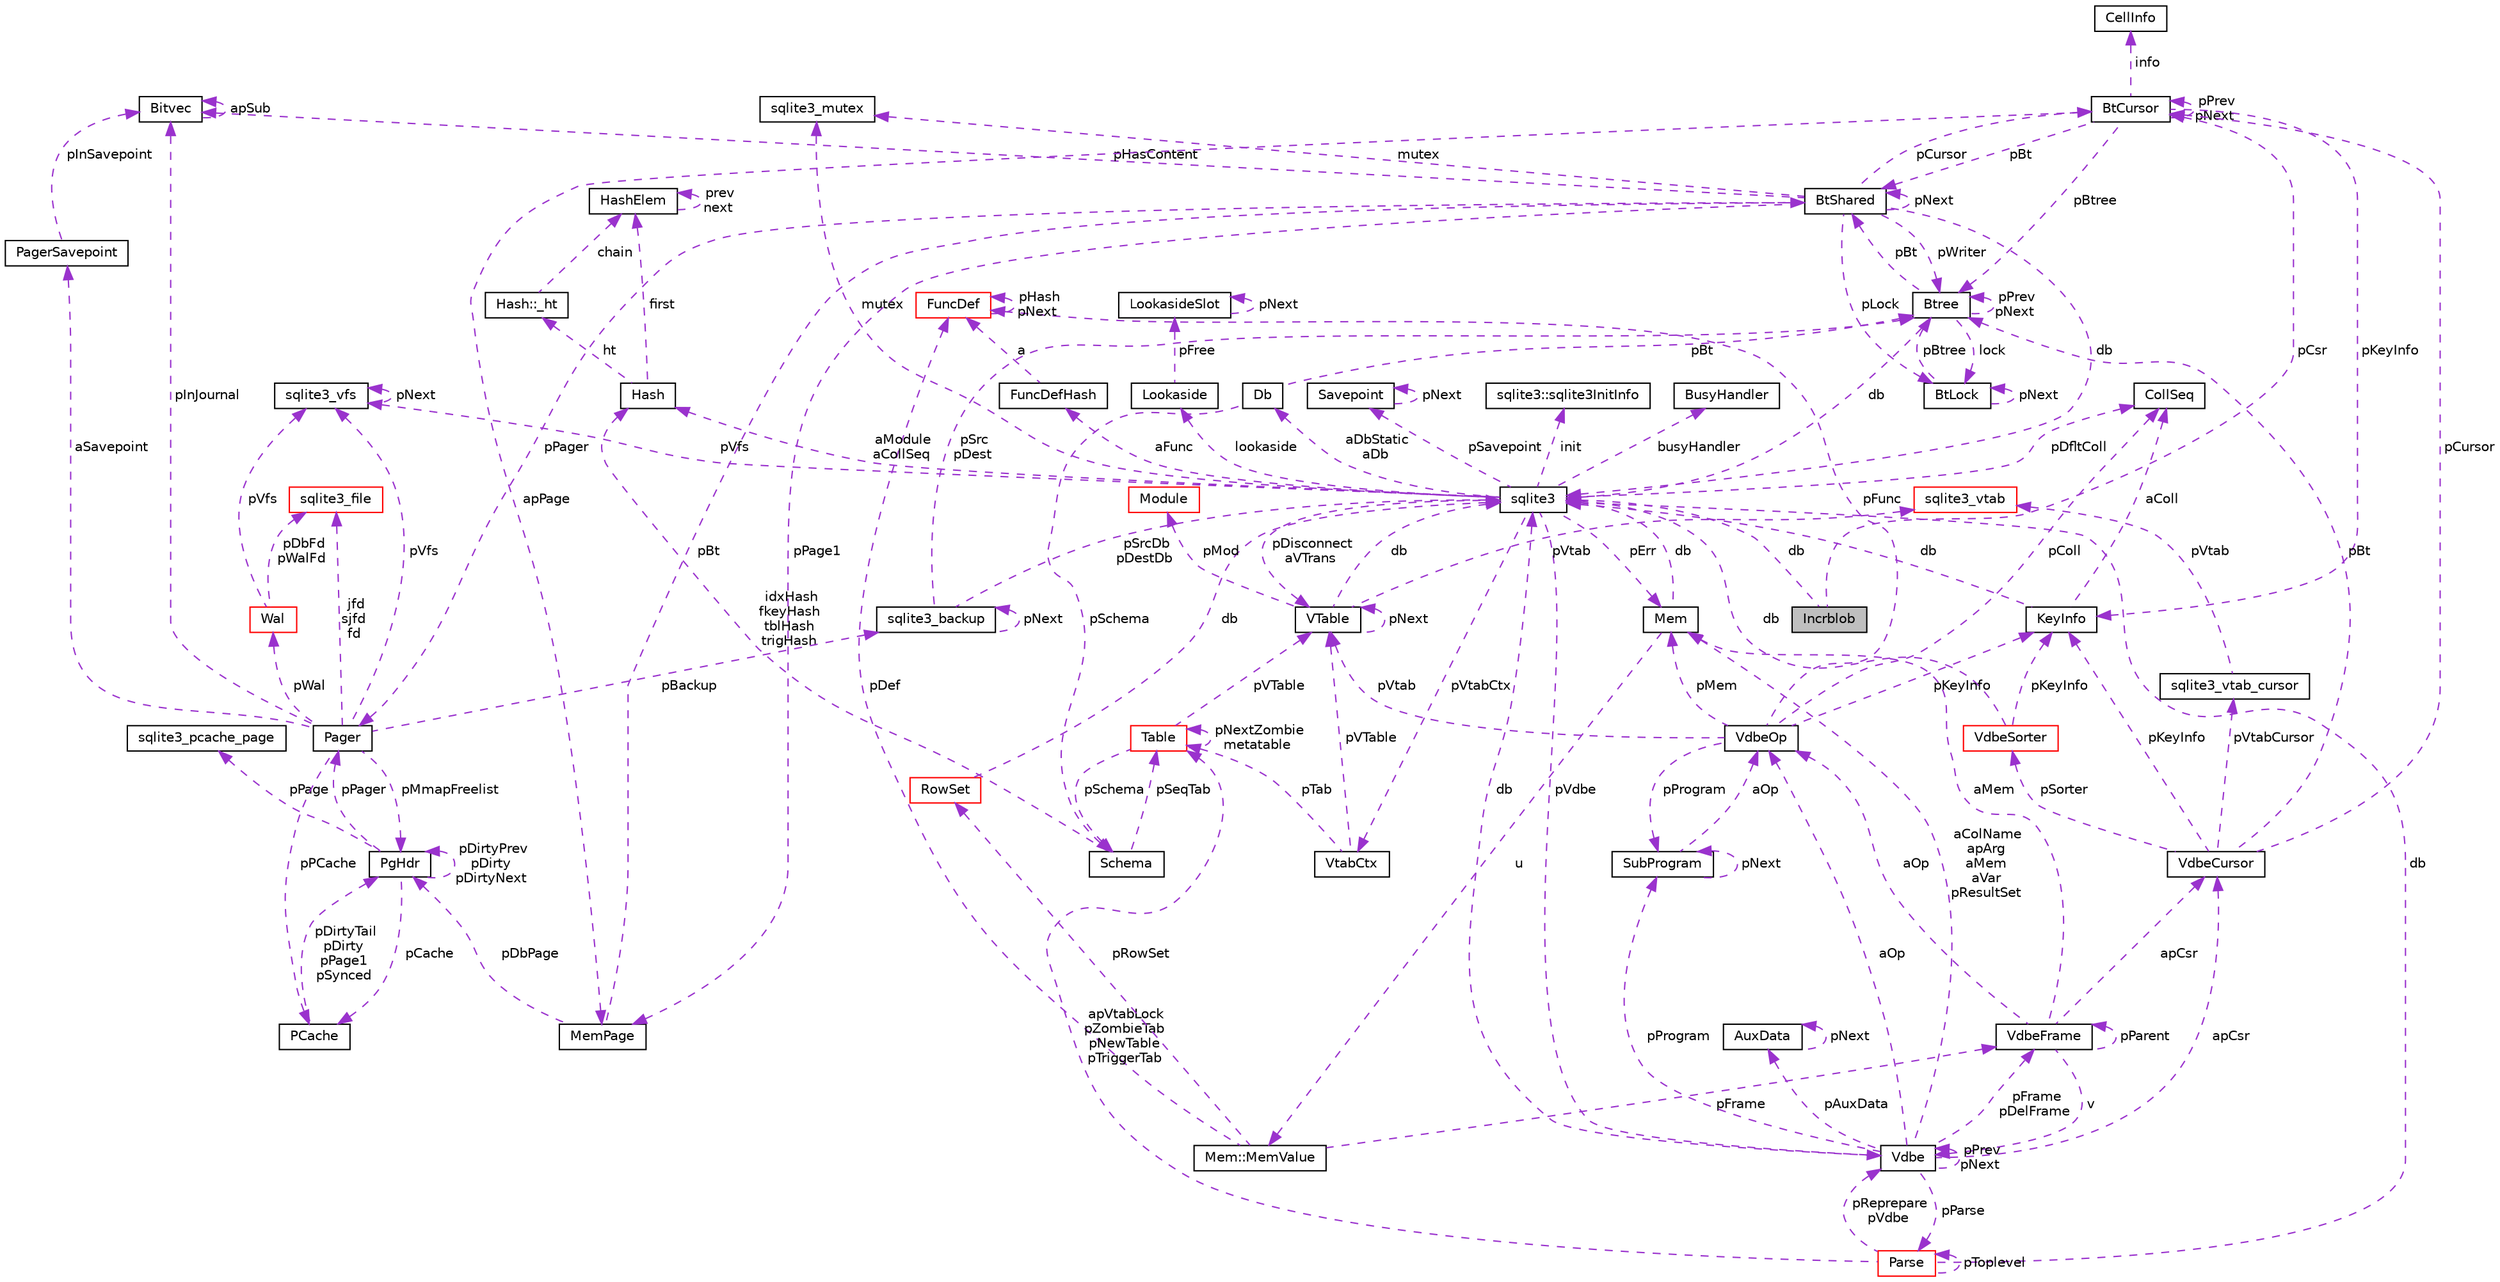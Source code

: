 digraph "Incrblob"
{
  edge [fontname="Helvetica",fontsize="10",labelfontname="Helvetica",labelfontsize="10"];
  node [fontname="Helvetica",fontsize="10",shape=record];
  Node1 [label="Incrblob",height=0.2,width=0.4,color="black", fillcolor="grey75", style="filled", fontcolor="black"];
  Node2 -> Node1 [dir="back",color="darkorchid3",fontsize="10",style="dashed",label=" pCsr" ,fontname="Helvetica"];
  Node2 [label="BtCursor",height=0.2,width=0.4,color="black", fillcolor="white", style="filled",URL="$struct_bt_cursor.html"];
  Node2 -> Node2 [dir="back",color="darkorchid3",fontsize="10",style="dashed",label=" pPrev\npNext" ,fontname="Helvetica"];
  Node3 -> Node2 [dir="back",color="darkorchid3",fontsize="10",style="dashed",label=" info" ,fontname="Helvetica"];
  Node3 [label="CellInfo",height=0.2,width=0.4,color="black", fillcolor="white", style="filled",URL="$struct_cell_info.html"];
  Node4 -> Node2 [dir="back",color="darkorchid3",fontsize="10",style="dashed",label=" pBt" ,fontname="Helvetica"];
  Node4 [label="BtShared",height=0.2,width=0.4,color="black", fillcolor="white", style="filled",URL="$struct_bt_shared.html"];
  Node2 -> Node4 [dir="back",color="darkorchid3",fontsize="10",style="dashed",label=" pCursor" ,fontname="Helvetica"];
  Node4 -> Node4 [dir="back",color="darkorchid3",fontsize="10",style="dashed",label=" pNext" ,fontname="Helvetica"];
  Node5 -> Node4 [dir="back",color="darkorchid3",fontsize="10",style="dashed",label=" db" ,fontname="Helvetica"];
  Node5 [label="sqlite3",height=0.2,width=0.4,color="black", fillcolor="white", style="filled",URL="$structsqlite3.html"];
  Node6 -> Node5 [dir="back",color="darkorchid3",fontsize="10",style="dashed",label=" pErr" ,fontname="Helvetica"];
  Node6 [label="Mem",height=0.2,width=0.4,color="black", fillcolor="white", style="filled",URL="$struct_mem.html"];
  Node7 -> Node6 [dir="back",color="darkorchid3",fontsize="10",style="dashed",label=" u" ,fontname="Helvetica"];
  Node7 [label="Mem::MemValue",height=0.2,width=0.4,color="black", fillcolor="white", style="filled",URL="$union_mem_1_1_mem_value.html"];
  Node8 -> Node7 [dir="back",color="darkorchid3",fontsize="10",style="dashed",label=" pFrame" ,fontname="Helvetica"];
  Node8 [label="VdbeFrame",height=0.2,width=0.4,color="black", fillcolor="white", style="filled",URL="$struct_vdbe_frame.html"];
  Node6 -> Node8 [dir="back",color="darkorchid3",fontsize="10",style="dashed",label=" aMem" ,fontname="Helvetica"];
  Node9 -> Node8 [dir="back",color="darkorchid3",fontsize="10",style="dashed",label=" v" ,fontname="Helvetica"];
  Node9 [label="Vdbe",height=0.2,width=0.4,color="black", fillcolor="white", style="filled",URL="$struct_vdbe.html"];
  Node9 -> Node9 [dir="back",color="darkorchid3",fontsize="10",style="dashed",label=" pPrev\npNext" ,fontname="Helvetica"];
  Node6 -> Node9 [dir="back",color="darkorchid3",fontsize="10",style="dashed",label=" aColName\napArg\naMem\naVar\npResultSet" ,fontname="Helvetica"];
  Node5 -> Node9 [dir="back",color="darkorchid3",fontsize="10",style="dashed",label=" db" ,fontname="Helvetica"];
  Node8 -> Node9 [dir="back",color="darkorchid3",fontsize="10",style="dashed",label=" pFrame\npDelFrame" ,fontname="Helvetica"];
  Node10 -> Node9 [dir="back",color="darkorchid3",fontsize="10",style="dashed",label=" pAuxData" ,fontname="Helvetica"];
  Node10 [label="AuxData",height=0.2,width=0.4,color="black", fillcolor="white", style="filled",URL="$struct_aux_data.html"];
  Node10 -> Node10 [dir="back",color="darkorchid3",fontsize="10",style="dashed",label=" pNext" ,fontname="Helvetica"];
  Node11 -> Node9 [dir="back",color="darkorchid3",fontsize="10",style="dashed",label=" pProgram" ,fontname="Helvetica"];
  Node11 [label="SubProgram",height=0.2,width=0.4,color="black", fillcolor="white", style="filled",URL="$struct_sub_program.html"];
  Node11 -> Node11 [dir="back",color="darkorchid3",fontsize="10",style="dashed",label=" pNext" ,fontname="Helvetica"];
  Node12 -> Node11 [dir="back",color="darkorchid3",fontsize="10",style="dashed",label=" aOp" ,fontname="Helvetica"];
  Node12 [label="VdbeOp",height=0.2,width=0.4,color="black", fillcolor="white", style="filled",URL="$struct_vdbe_op.html"];
  Node6 -> Node12 [dir="back",color="darkorchid3",fontsize="10",style="dashed",label=" pMem" ,fontname="Helvetica"];
  Node13 -> Node12 [dir="back",color="darkorchid3",fontsize="10",style="dashed",label=" pColl" ,fontname="Helvetica"];
  Node13 [label="CollSeq",height=0.2,width=0.4,color="black", fillcolor="white", style="filled",URL="$struct_coll_seq.html"];
  Node14 -> Node12 [dir="back",color="darkorchid3",fontsize="10",style="dashed",label=" pVtab" ,fontname="Helvetica"];
  Node14 [label="VTable",height=0.2,width=0.4,color="black", fillcolor="white", style="filled",URL="$struct_v_table.html"];
  Node5 -> Node14 [dir="back",color="darkorchid3",fontsize="10",style="dashed",label=" db" ,fontname="Helvetica"];
  Node14 -> Node14 [dir="back",color="darkorchid3",fontsize="10",style="dashed",label=" pNext" ,fontname="Helvetica"];
  Node15 -> Node14 [dir="back",color="darkorchid3",fontsize="10",style="dashed",label=" pMod" ,fontname="Helvetica"];
  Node15 [label="Module",height=0.2,width=0.4,color="red", fillcolor="white", style="filled",URL="$struct_module.html"];
  Node16 -> Node14 [dir="back",color="darkorchid3",fontsize="10",style="dashed",label=" pVtab" ,fontname="Helvetica"];
  Node16 [label="sqlite3_vtab",height=0.2,width=0.4,color="red", fillcolor="white", style="filled",URL="$structsqlite3__vtab.html"];
  Node11 -> Node12 [dir="back",color="darkorchid3",fontsize="10",style="dashed",label=" pProgram" ,fontname="Helvetica"];
  Node17 -> Node12 [dir="back",color="darkorchid3",fontsize="10",style="dashed",label=" pKeyInfo" ,fontname="Helvetica"];
  Node17 [label="KeyInfo",height=0.2,width=0.4,color="black", fillcolor="white", style="filled",URL="$struct_key_info.html"];
  Node5 -> Node17 [dir="back",color="darkorchid3",fontsize="10",style="dashed",label=" db" ,fontname="Helvetica"];
  Node13 -> Node17 [dir="back",color="darkorchid3",fontsize="10",style="dashed",label=" aColl" ,fontname="Helvetica"];
  Node18 -> Node12 [dir="back",color="darkorchid3",fontsize="10",style="dashed",label=" pFunc" ,fontname="Helvetica"];
  Node18 [label="FuncDef",height=0.2,width=0.4,color="red", fillcolor="white", style="filled",URL="$struct_func_def.html"];
  Node18 -> Node18 [dir="back",color="darkorchid3",fontsize="10",style="dashed",label=" pHash\npNext" ,fontname="Helvetica"];
  Node19 -> Node9 [dir="back",color="darkorchid3",fontsize="10",style="dashed",label=" apCsr" ,fontname="Helvetica"];
  Node19 [label="VdbeCursor",height=0.2,width=0.4,color="black", fillcolor="white", style="filled",URL="$struct_vdbe_cursor.html"];
  Node2 -> Node19 [dir="back",color="darkorchid3",fontsize="10",style="dashed",label=" pCursor" ,fontname="Helvetica"];
  Node20 -> Node19 [dir="back",color="darkorchid3",fontsize="10",style="dashed",label=" pVtabCursor" ,fontname="Helvetica"];
  Node20 [label="sqlite3_vtab_cursor",height=0.2,width=0.4,color="black", fillcolor="white", style="filled",URL="$structsqlite3__vtab__cursor.html"];
  Node16 -> Node20 [dir="back",color="darkorchid3",fontsize="10",style="dashed",label=" pVtab" ,fontname="Helvetica"];
  Node21 -> Node19 [dir="back",color="darkorchid3",fontsize="10",style="dashed",label=" pSorter" ,fontname="Helvetica"];
  Node21 [label="VdbeSorter",height=0.2,width=0.4,color="red", fillcolor="white", style="filled",URL="$struct_vdbe_sorter.html"];
  Node5 -> Node21 [dir="back",color="darkorchid3",fontsize="10",style="dashed",label=" db" ,fontname="Helvetica"];
  Node17 -> Node21 [dir="back",color="darkorchid3",fontsize="10",style="dashed",label=" pKeyInfo" ,fontname="Helvetica"];
  Node17 -> Node19 [dir="back",color="darkorchid3",fontsize="10",style="dashed",label=" pKeyInfo" ,fontname="Helvetica"];
  Node22 -> Node19 [dir="back",color="darkorchid3",fontsize="10",style="dashed",label=" pBt" ,fontname="Helvetica"];
  Node22 [label="Btree",height=0.2,width=0.4,color="black", fillcolor="white", style="filled",URL="$struct_btree.html"];
  Node4 -> Node22 [dir="back",color="darkorchid3",fontsize="10",style="dashed",label=" pBt" ,fontname="Helvetica"];
  Node5 -> Node22 [dir="back",color="darkorchid3",fontsize="10",style="dashed",label=" db" ,fontname="Helvetica"];
  Node23 -> Node22 [dir="back",color="darkorchid3",fontsize="10",style="dashed",label=" lock" ,fontname="Helvetica"];
  Node23 [label="BtLock",height=0.2,width=0.4,color="black", fillcolor="white", style="filled",URL="$struct_bt_lock.html"];
  Node23 -> Node23 [dir="back",color="darkorchid3",fontsize="10",style="dashed",label=" pNext" ,fontname="Helvetica"];
  Node22 -> Node23 [dir="back",color="darkorchid3",fontsize="10",style="dashed",label=" pBtree" ,fontname="Helvetica"];
  Node22 -> Node22 [dir="back",color="darkorchid3",fontsize="10",style="dashed",label=" pPrev\npNext" ,fontname="Helvetica"];
  Node24 -> Node9 [dir="back",color="darkorchid3",fontsize="10",style="dashed",label=" pParse" ,fontname="Helvetica"];
  Node24 [label="Parse",height=0.2,width=0.4,color="red", fillcolor="white", style="filled",URL="$struct_parse.html"];
  Node9 -> Node24 [dir="back",color="darkorchid3",fontsize="10",style="dashed",label=" pReprepare\npVdbe" ,fontname="Helvetica"];
  Node5 -> Node24 [dir="back",color="darkorchid3",fontsize="10",style="dashed",label=" db" ,fontname="Helvetica"];
  Node25 -> Node24 [dir="back",color="darkorchid3",fontsize="10",style="dashed",label=" apVtabLock\npZombieTab\npNewTable\npTriggerTab" ,fontname="Helvetica"];
  Node25 [label="Table",height=0.2,width=0.4,color="red", fillcolor="white", style="filled",URL="$struct_table.html"];
  Node26 -> Node25 [dir="back",color="darkorchid3",fontsize="10",style="dashed",label=" pSchema" ,fontname="Helvetica"];
  Node26 [label="Schema",height=0.2,width=0.4,color="black", fillcolor="white", style="filled",URL="$struct_schema.html"];
  Node25 -> Node26 [dir="back",color="darkorchid3",fontsize="10",style="dashed",label=" pSeqTab" ,fontname="Helvetica"];
  Node27 -> Node26 [dir="back",color="darkorchid3",fontsize="10",style="dashed",label=" idxHash\nfkeyHash\ntblHash\ntrigHash" ,fontname="Helvetica"];
  Node27 [label="Hash",height=0.2,width=0.4,color="black", fillcolor="white", style="filled",URL="$struct_hash.html"];
  Node28 -> Node27 [dir="back",color="darkorchid3",fontsize="10",style="dashed",label=" ht" ,fontname="Helvetica"];
  Node28 [label="Hash::_ht",height=0.2,width=0.4,color="black", fillcolor="white", style="filled",URL="$struct_hash_1_1__ht.html"];
  Node29 -> Node28 [dir="back",color="darkorchid3",fontsize="10",style="dashed",label=" chain" ,fontname="Helvetica"];
  Node29 [label="HashElem",height=0.2,width=0.4,color="black", fillcolor="white", style="filled",URL="$struct_hash_elem.html"];
  Node29 -> Node29 [dir="back",color="darkorchid3",fontsize="10",style="dashed",label=" prev\nnext" ,fontname="Helvetica"];
  Node29 -> Node27 [dir="back",color="darkorchid3",fontsize="10",style="dashed",label=" first" ,fontname="Helvetica"];
  Node14 -> Node25 [dir="back",color="darkorchid3",fontsize="10",style="dashed",label=" pVTable" ,fontname="Helvetica"];
  Node25 -> Node25 [dir="back",color="darkorchid3",fontsize="10",style="dashed",label=" pNextZombie\nmetatable" ,fontname="Helvetica"];
  Node24 -> Node24 [dir="back",color="darkorchid3",fontsize="10",style="dashed",label=" pToplevel" ,fontname="Helvetica"];
  Node12 -> Node9 [dir="back",color="darkorchid3",fontsize="10",style="dashed",label=" aOp" ,fontname="Helvetica"];
  Node8 -> Node8 [dir="back",color="darkorchid3",fontsize="10",style="dashed",label=" pParent" ,fontname="Helvetica"];
  Node19 -> Node8 [dir="back",color="darkorchid3",fontsize="10",style="dashed",label=" apCsr" ,fontname="Helvetica"];
  Node12 -> Node8 [dir="back",color="darkorchid3",fontsize="10",style="dashed",label=" aOp" ,fontname="Helvetica"];
  Node30 -> Node7 [dir="back",color="darkorchid3",fontsize="10",style="dashed",label=" pRowSet" ,fontname="Helvetica"];
  Node30 [label="RowSet",height=0.2,width=0.4,color="red", fillcolor="white", style="filled",URL="$struct_row_set.html"];
  Node5 -> Node30 [dir="back",color="darkorchid3",fontsize="10",style="dashed",label=" db" ,fontname="Helvetica"];
  Node18 -> Node7 [dir="back",color="darkorchid3",fontsize="10",style="dashed",label=" pDef" ,fontname="Helvetica"];
  Node5 -> Node6 [dir="back",color="darkorchid3",fontsize="10",style="dashed",label=" db" ,fontname="Helvetica"];
  Node9 -> Node5 [dir="back",color="darkorchid3",fontsize="10",style="dashed",label=" pVdbe" ,fontname="Helvetica"];
  Node31 -> Node5 [dir="back",color="darkorchid3",fontsize="10",style="dashed",label=" pSavepoint" ,fontname="Helvetica"];
  Node31 [label="Savepoint",height=0.2,width=0.4,color="black", fillcolor="white", style="filled",URL="$struct_savepoint.html"];
  Node31 -> Node31 [dir="back",color="darkorchid3",fontsize="10",style="dashed",label=" pNext" ,fontname="Helvetica"];
  Node32 -> Node5 [dir="back",color="darkorchid3",fontsize="10",style="dashed",label=" aFunc" ,fontname="Helvetica"];
  Node32 [label="FuncDefHash",height=0.2,width=0.4,color="black", fillcolor="white", style="filled",URL="$struct_func_def_hash.html"];
  Node18 -> Node32 [dir="back",color="darkorchid3",fontsize="10",style="dashed",label=" a" ,fontname="Helvetica"];
  Node33 -> Node5 [dir="back",color="darkorchid3",fontsize="10",style="dashed",label=" lookaside" ,fontname="Helvetica"];
  Node33 [label="Lookaside",height=0.2,width=0.4,color="black", fillcolor="white", style="filled",URL="$struct_lookaside.html"];
  Node34 -> Node33 [dir="back",color="darkorchid3",fontsize="10",style="dashed",label=" pFree" ,fontname="Helvetica"];
  Node34 [label="LookasideSlot",height=0.2,width=0.4,color="black", fillcolor="white", style="filled",URL="$struct_lookaside_slot.html"];
  Node34 -> Node34 [dir="back",color="darkorchid3",fontsize="10",style="dashed",label=" pNext" ,fontname="Helvetica"];
  Node35 -> Node5 [dir="back",color="darkorchid3",fontsize="10",style="dashed",label=" mutex" ,fontname="Helvetica"];
  Node35 [label="sqlite3_mutex",height=0.2,width=0.4,color="black", fillcolor="white", style="filled",URL="$structsqlite3__mutex.html"];
  Node36 -> Node5 [dir="back",color="darkorchid3",fontsize="10",style="dashed",label=" pVfs" ,fontname="Helvetica"];
  Node36 [label="sqlite3_vfs",height=0.2,width=0.4,color="black", fillcolor="white", style="filled",URL="$structsqlite3__vfs.html"];
  Node36 -> Node36 [dir="back",color="darkorchid3",fontsize="10",style="dashed",label=" pNext" ,fontname="Helvetica"];
  Node37 -> Node5 [dir="back",color="darkorchid3",fontsize="10",style="dashed",label=" init" ,fontname="Helvetica"];
  Node37 [label="sqlite3::sqlite3InitInfo",height=0.2,width=0.4,color="black", fillcolor="white", style="filled",URL="$structsqlite3_1_1sqlite3_init_info.html"];
  Node38 -> Node5 [dir="back",color="darkorchid3",fontsize="10",style="dashed",label=" busyHandler" ,fontname="Helvetica"];
  Node38 [label="BusyHandler",height=0.2,width=0.4,color="black", fillcolor="white", style="filled",URL="$struct_busy_handler.html"];
  Node39 -> Node5 [dir="back",color="darkorchid3",fontsize="10",style="dashed",label=" pVtabCtx" ,fontname="Helvetica"];
  Node39 [label="VtabCtx",height=0.2,width=0.4,color="black", fillcolor="white", style="filled",URL="$struct_vtab_ctx.html"];
  Node14 -> Node39 [dir="back",color="darkorchid3",fontsize="10",style="dashed",label=" pVTable" ,fontname="Helvetica"];
  Node25 -> Node39 [dir="back",color="darkorchid3",fontsize="10",style="dashed",label=" pTab" ,fontname="Helvetica"];
  Node13 -> Node5 [dir="back",color="darkorchid3",fontsize="10",style="dashed",label=" pDfltColl" ,fontname="Helvetica"];
  Node14 -> Node5 [dir="back",color="darkorchid3",fontsize="10",style="dashed",label=" pDisconnect\naVTrans" ,fontname="Helvetica"];
  Node40 -> Node5 [dir="back",color="darkorchid3",fontsize="10",style="dashed",label=" aDbStatic\naDb" ,fontname="Helvetica"];
  Node40 [label="Db",height=0.2,width=0.4,color="black", fillcolor="white", style="filled",URL="$struct_db.html"];
  Node26 -> Node40 [dir="back",color="darkorchid3",fontsize="10",style="dashed",label=" pSchema" ,fontname="Helvetica"];
  Node22 -> Node40 [dir="back",color="darkorchid3",fontsize="10",style="dashed",label=" pBt" ,fontname="Helvetica"];
  Node27 -> Node5 [dir="back",color="darkorchid3",fontsize="10",style="dashed",label=" aModule\naCollSeq" ,fontname="Helvetica"];
  Node41 -> Node4 [dir="back",color="darkorchid3",fontsize="10",style="dashed",label=" pHasContent" ,fontname="Helvetica"];
  Node41 [label="Bitvec",height=0.2,width=0.4,color="black", fillcolor="white", style="filled",URL="$struct_bitvec.html"];
  Node41 -> Node41 [dir="back",color="darkorchid3",fontsize="10",style="dashed",label=" apSub" ,fontname="Helvetica"];
  Node35 -> Node4 [dir="back",color="darkorchid3",fontsize="10",style="dashed",label=" mutex" ,fontname="Helvetica"];
  Node23 -> Node4 [dir="back",color="darkorchid3",fontsize="10",style="dashed",label=" pLock" ,fontname="Helvetica"];
  Node42 -> Node4 [dir="back",color="darkorchid3",fontsize="10",style="dashed",label=" pPage1" ,fontname="Helvetica"];
  Node42 [label="MemPage",height=0.2,width=0.4,color="black", fillcolor="white", style="filled",URL="$struct_mem_page.html"];
  Node4 -> Node42 [dir="back",color="darkorchid3",fontsize="10",style="dashed",label=" pBt" ,fontname="Helvetica"];
  Node43 -> Node42 [dir="back",color="darkorchid3",fontsize="10",style="dashed",label=" pDbPage" ,fontname="Helvetica"];
  Node43 [label="PgHdr",height=0.2,width=0.4,color="black", fillcolor="white", style="filled",URL="$struct_pg_hdr.html"];
  Node44 -> Node43 [dir="back",color="darkorchid3",fontsize="10",style="dashed",label=" pPage" ,fontname="Helvetica"];
  Node44 [label="sqlite3_pcache_page",height=0.2,width=0.4,color="black", fillcolor="white", style="filled",URL="$structsqlite3__pcache__page.html"];
  Node45 -> Node43 [dir="back",color="darkorchid3",fontsize="10",style="dashed",label=" pCache" ,fontname="Helvetica"];
  Node45 [label="PCache",height=0.2,width=0.4,color="black", fillcolor="white", style="filled",URL="$struct_p_cache.html"];
  Node43 -> Node45 [dir="back",color="darkorchid3",fontsize="10",style="dashed",label=" pDirtyTail\npDirty\npPage1\npSynced" ,fontname="Helvetica"];
  Node43 -> Node43 [dir="back",color="darkorchid3",fontsize="10",style="dashed",label=" pDirtyPrev\npDirty\npDirtyNext" ,fontname="Helvetica"];
  Node46 -> Node43 [dir="back",color="darkorchid3",fontsize="10",style="dashed",label=" pPager" ,fontname="Helvetica"];
  Node46 [label="Pager",height=0.2,width=0.4,color="black", fillcolor="white", style="filled",URL="$struct_pager.html"];
  Node45 -> Node46 [dir="back",color="darkorchid3",fontsize="10",style="dashed",label=" pPCache" ,fontname="Helvetica"];
  Node47 -> Node46 [dir="back",color="darkorchid3",fontsize="10",style="dashed",label=" pBackup" ,fontname="Helvetica"];
  Node47 [label="sqlite3_backup",height=0.2,width=0.4,color="black", fillcolor="white", style="filled",URL="$structsqlite3__backup.html"];
  Node47 -> Node47 [dir="back",color="darkorchid3",fontsize="10",style="dashed",label=" pNext" ,fontname="Helvetica"];
  Node5 -> Node47 [dir="back",color="darkorchid3",fontsize="10",style="dashed",label=" pSrcDb\npDestDb" ,fontname="Helvetica"];
  Node22 -> Node47 [dir="back",color="darkorchid3",fontsize="10",style="dashed",label=" pSrc\npDest" ,fontname="Helvetica"];
  Node41 -> Node46 [dir="back",color="darkorchid3",fontsize="10",style="dashed",label=" pInJournal" ,fontname="Helvetica"];
  Node48 -> Node46 [dir="back",color="darkorchid3",fontsize="10",style="dashed",label=" jfd\nsjfd\nfd" ,fontname="Helvetica"];
  Node48 [label="sqlite3_file",height=0.2,width=0.4,color="red", fillcolor="white", style="filled",URL="$structsqlite3__file.html"];
  Node36 -> Node46 [dir="back",color="darkorchid3",fontsize="10",style="dashed",label=" pVfs" ,fontname="Helvetica"];
  Node43 -> Node46 [dir="back",color="darkorchid3",fontsize="10",style="dashed",label=" pMmapFreelist" ,fontname="Helvetica"];
  Node49 -> Node46 [dir="back",color="darkorchid3",fontsize="10",style="dashed",label=" pWal" ,fontname="Helvetica"];
  Node49 [label="Wal",height=0.2,width=0.4,color="red", fillcolor="white", style="filled",URL="$struct_wal.html"];
  Node48 -> Node49 [dir="back",color="darkorchid3",fontsize="10",style="dashed",label=" pDbFd\npWalFd" ,fontname="Helvetica"];
  Node36 -> Node49 [dir="back",color="darkorchid3",fontsize="10",style="dashed",label=" pVfs" ,fontname="Helvetica"];
  Node50 -> Node46 [dir="back",color="darkorchid3",fontsize="10",style="dashed",label=" aSavepoint" ,fontname="Helvetica"];
  Node50 [label="PagerSavepoint",height=0.2,width=0.4,color="black", fillcolor="white", style="filled",URL="$struct_pager_savepoint.html"];
  Node41 -> Node50 [dir="back",color="darkorchid3",fontsize="10",style="dashed",label=" pInSavepoint" ,fontname="Helvetica"];
  Node22 -> Node4 [dir="back",color="darkorchid3",fontsize="10",style="dashed",label=" pWriter" ,fontname="Helvetica"];
  Node46 -> Node4 [dir="back",color="darkorchid3",fontsize="10",style="dashed",label=" pPager" ,fontname="Helvetica"];
  Node42 -> Node2 [dir="back",color="darkorchid3",fontsize="10",style="dashed",label=" apPage" ,fontname="Helvetica"];
  Node17 -> Node2 [dir="back",color="darkorchid3",fontsize="10",style="dashed",label=" pKeyInfo" ,fontname="Helvetica"];
  Node22 -> Node2 [dir="back",color="darkorchid3",fontsize="10",style="dashed",label=" pBtree" ,fontname="Helvetica"];
  Node5 -> Node1 [dir="back",color="darkorchid3",fontsize="10",style="dashed",label=" db" ,fontname="Helvetica"];
}
